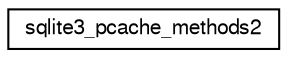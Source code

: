 digraph "Graphical Class Hierarchy"
{
  edge [fontname="FreeSans",fontsize="10",labelfontname="FreeSans",labelfontsize="10"];
  node [fontname="FreeSans",fontsize="10",shape=record];
  rankdir="LR";
  Node0 [label="sqlite3_pcache_methods2",height=0.2,width=0.4,color="black", fillcolor="white", style="filled",URL="$structsqlite3__pcache__methods2.html"];
}
